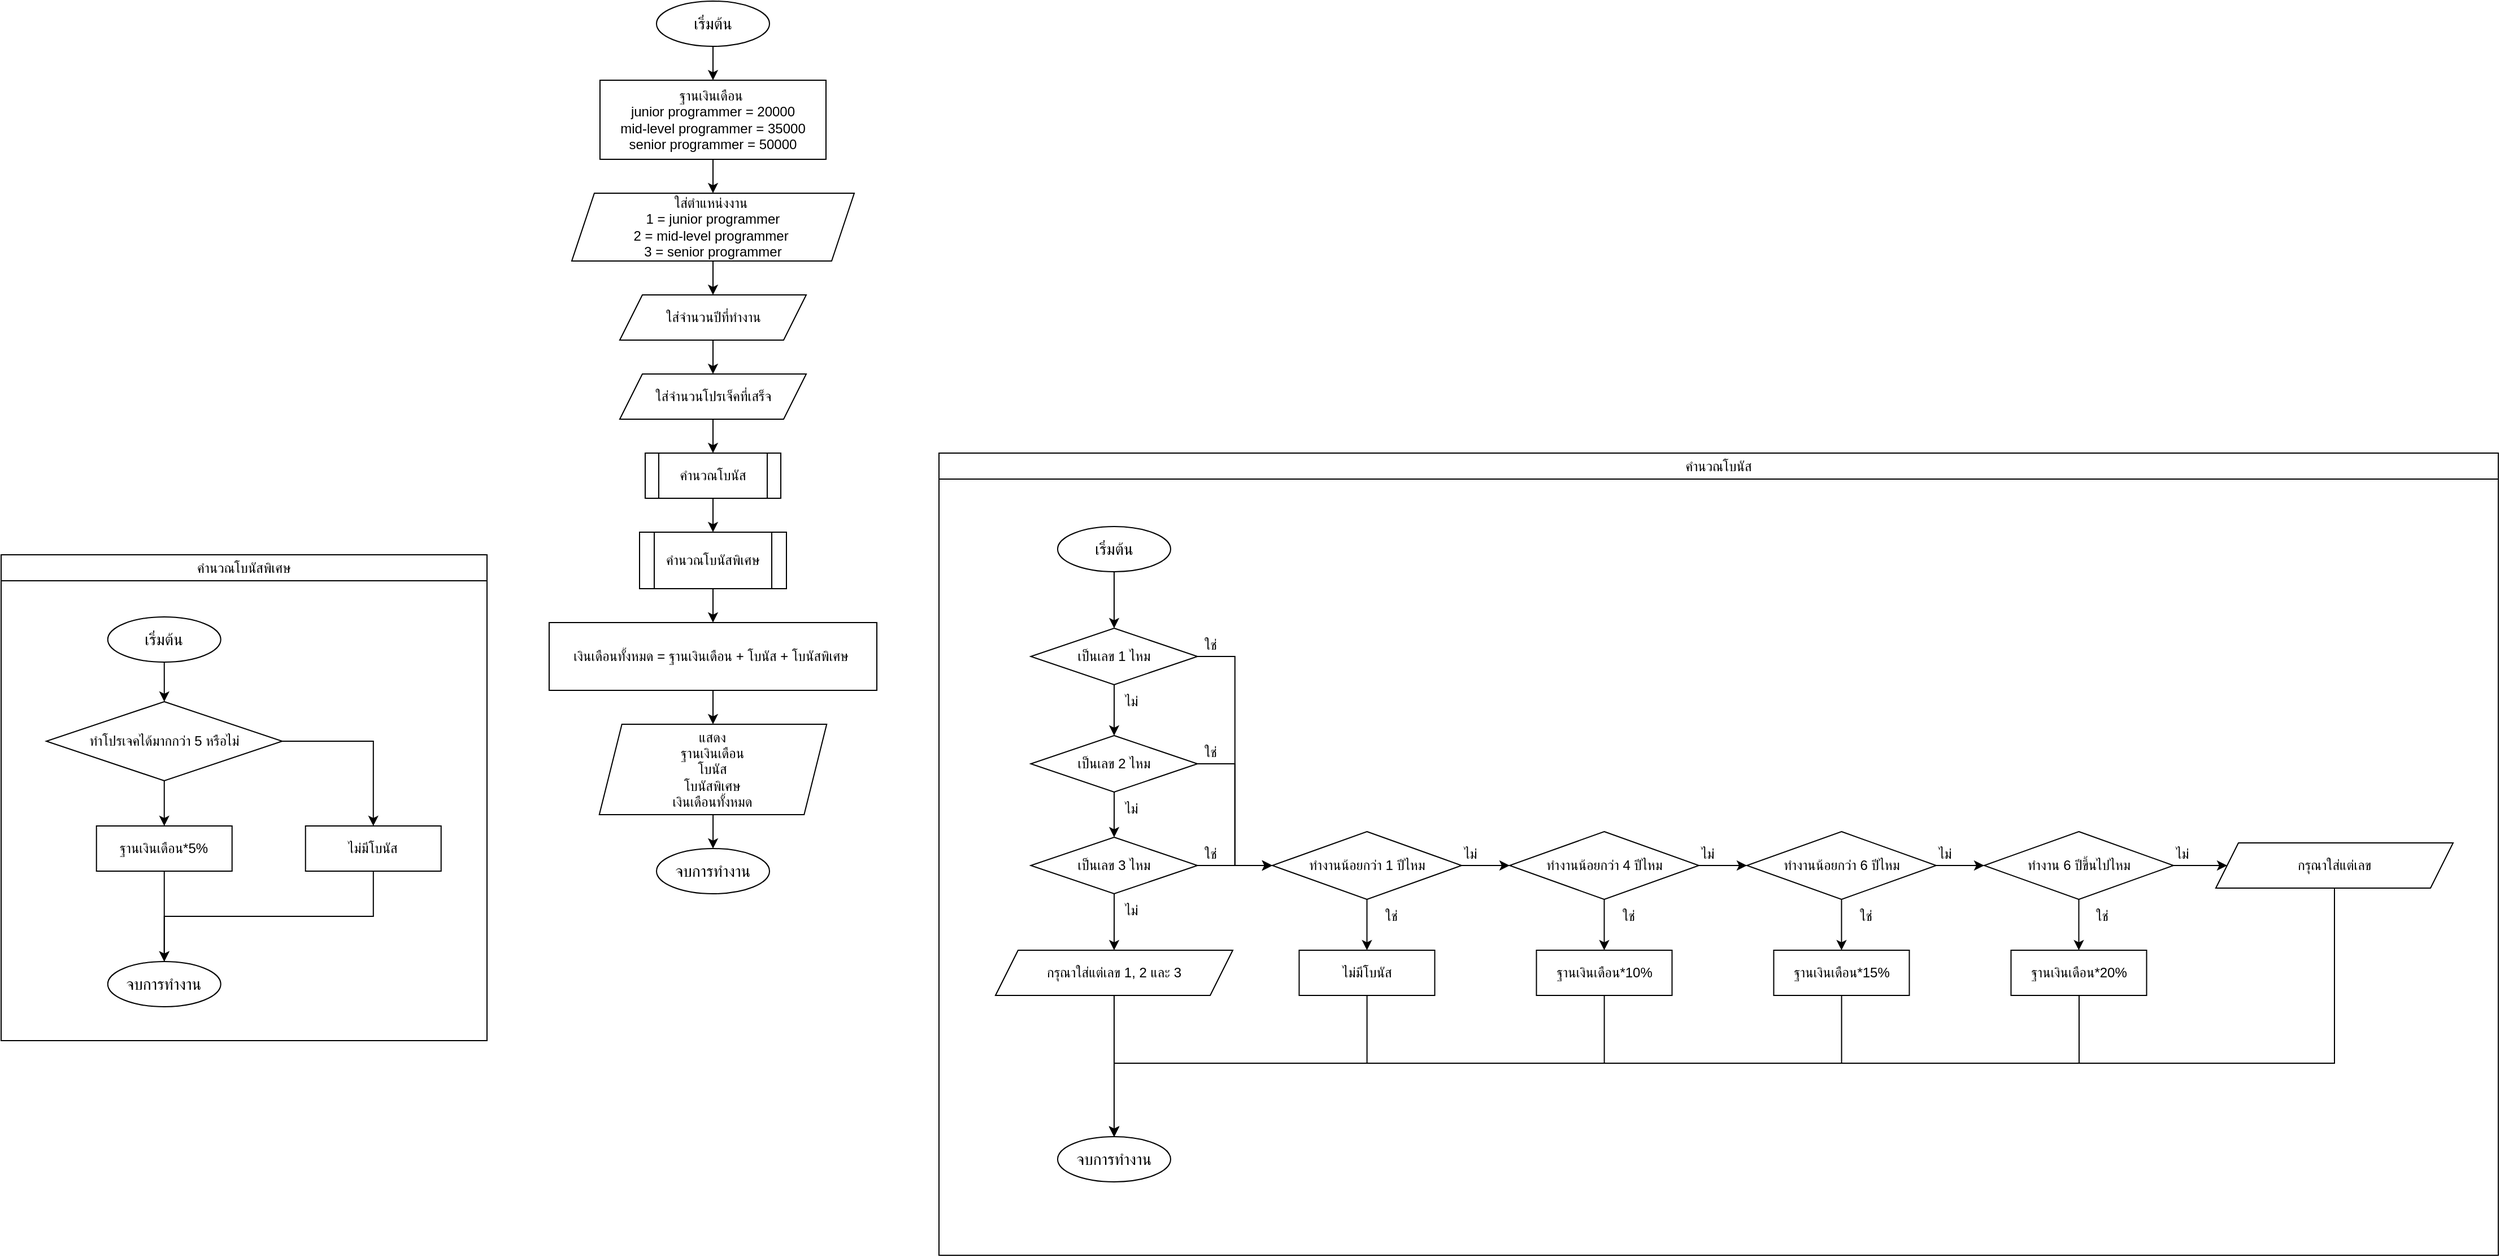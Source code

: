 <mxfile version="28.1.2">
  <diagram name="Page-1" id="ywB31ply4Zxzy4eI6z0S">
    <mxGraphModel dx="2934" dy="1420" grid="1" gridSize="10" guides="1" tooltips="1" connect="1" arrows="1" fold="1" page="1" pageScale="1" pageWidth="850" pageHeight="1100" math="0" shadow="0">
      <root>
        <mxCell id="0" />
        <mxCell id="1" parent="0" />
        <mxCell id="-GP8V7sxONctWuWYLZ3t-3" style="edgeStyle=orthogonalEdgeStyle;rounded=0;orthogonalLoop=1;jettySize=auto;html=1;entryX=0.5;entryY=0;entryDx=0;entryDy=0;" edge="1" parent="1" source="-GP8V7sxONctWuWYLZ3t-1" target="-GP8V7sxONctWuWYLZ3t-14">
          <mxGeometry relative="1" as="geometry">
            <mxPoint x="410" y="150" as="targetPoint" />
          </mxGeometry>
        </mxCell>
        <mxCell id="-GP8V7sxONctWuWYLZ3t-1" value="&lt;font style=&quot;font-size: 14px;&quot;&gt;เริ่มต้น&lt;/font&gt;" style="ellipse;whiteSpace=wrap;html=1;" vertex="1" parent="1">
          <mxGeometry x="360" y="80" width="100" height="40" as="geometry" />
        </mxCell>
        <mxCell id="-GP8V7sxONctWuWYLZ3t-10" value="&lt;span style=&quot;font-weight: 400;&quot;&gt;คำนวณโบนัส&lt;/span&gt;" style="swimlane;whiteSpace=wrap;html=1;" vertex="1" parent="1">
          <mxGeometry x="610" y="480" width="1380" height="710" as="geometry" />
        </mxCell>
        <mxCell id="-GP8V7sxONctWuWYLZ3t-110" style="edgeStyle=orthogonalEdgeStyle;rounded=0;orthogonalLoop=1;jettySize=auto;html=1;entryX=0.5;entryY=0;entryDx=0;entryDy=0;" edge="1" parent="-GP8V7sxONctWuWYLZ3t-10" source="-GP8V7sxONctWuWYLZ3t-11" target="-GP8V7sxONctWuWYLZ3t-12">
          <mxGeometry relative="1" as="geometry" />
        </mxCell>
        <mxCell id="-GP8V7sxONctWuWYLZ3t-11" value="&lt;font style=&quot;font-size: 14px;&quot;&gt;เริ่มต้น&lt;/font&gt;" style="ellipse;whiteSpace=wrap;html=1;" vertex="1" parent="-GP8V7sxONctWuWYLZ3t-10">
          <mxGeometry x="105" y="65" width="100" height="40" as="geometry" />
        </mxCell>
        <mxCell id="-GP8V7sxONctWuWYLZ3t-32" style="edgeStyle=orthogonalEdgeStyle;rounded=0;orthogonalLoop=1;jettySize=auto;html=1;entryX=0.5;entryY=0;entryDx=0;entryDy=0;" edge="1" parent="-GP8V7sxONctWuWYLZ3t-10" source="-GP8V7sxONctWuWYLZ3t-12" target="-GP8V7sxONctWuWYLZ3t-31">
          <mxGeometry relative="1" as="geometry" />
        </mxCell>
        <mxCell id="-GP8V7sxONctWuWYLZ3t-105" style="edgeStyle=orthogonalEdgeStyle;rounded=0;orthogonalLoop=1;jettySize=auto;html=1;entryX=0;entryY=0.5;entryDx=0;entryDy=0;" edge="1" parent="-GP8V7sxONctWuWYLZ3t-10" source="-GP8V7sxONctWuWYLZ3t-12" target="-GP8V7sxONctWuWYLZ3t-25">
          <mxGeometry relative="1" as="geometry" />
        </mxCell>
        <mxCell id="-GP8V7sxONctWuWYLZ3t-12" value="เป็นเลข 1 ไหม" style="rhombus;whiteSpace=wrap;html=1;" vertex="1" parent="-GP8V7sxONctWuWYLZ3t-10">
          <mxGeometry x="81.25" y="155" width="147.5" height="50" as="geometry" />
        </mxCell>
        <mxCell id="-GP8V7sxONctWuWYLZ3t-126" style="edgeStyle=orthogonalEdgeStyle;rounded=0;orthogonalLoop=1;jettySize=auto;html=1;entryX=0;entryY=0.5;entryDx=0;entryDy=0;" edge="1" parent="-GP8V7sxONctWuWYLZ3t-10" source="-GP8V7sxONctWuWYLZ3t-23" target="-GP8V7sxONctWuWYLZ3t-125">
          <mxGeometry relative="1" as="geometry" />
        </mxCell>
        <mxCell id="-GP8V7sxONctWuWYLZ3t-148" style="edgeStyle=orthogonalEdgeStyle;rounded=0;orthogonalLoop=1;jettySize=auto;html=1;entryX=0.5;entryY=0;entryDx=0;entryDy=0;" edge="1" parent="-GP8V7sxONctWuWYLZ3t-10" source="-GP8V7sxONctWuWYLZ3t-23" target="-GP8V7sxONctWuWYLZ3t-147">
          <mxGeometry relative="1" as="geometry" />
        </mxCell>
        <mxCell id="-GP8V7sxONctWuWYLZ3t-23" value="ทำงาน 6 ปีขึ้นไปไหม" style="rhombus;whiteSpace=wrap;html=1;" vertex="1" parent="-GP8V7sxONctWuWYLZ3t-10">
          <mxGeometry x="925" y="335" width="167.5" height="60" as="geometry" />
        </mxCell>
        <mxCell id="-GP8V7sxONctWuWYLZ3t-28" style="edgeStyle=orthogonalEdgeStyle;rounded=0;orthogonalLoop=1;jettySize=auto;html=1;entryX=0;entryY=0.5;entryDx=0;entryDy=0;" edge="1" parent="-GP8V7sxONctWuWYLZ3t-10" source="-GP8V7sxONctWuWYLZ3t-25" target="-GP8V7sxONctWuWYLZ3t-27">
          <mxGeometry relative="1" as="geometry" />
        </mxCell>
        <mxCell id="-GP8V7sxONctWuWYLZ3t-50" style="edgeStyle=orthogonalEdgeStyle;rounded=0;orthogonalLoop=1;jettySize=auto;html=1;entryX=0.5;entryY=0;entryDx=0;entryDy=0;" edge="1" parent="-GP8V7sxONctWuWYLZ3t-10" source="-GP8V7sxONctWuWYLZ3t-25" target="-GP8V7sxONctWuWYLZ3t-49">
          <mxGeometry relative="1" as="geometry" />
        </mxCell>
        <mxCell id="-GP8V7sxONctWuWYLZ3t-25" value="ทำงานน้อยกว่า 1 ปีไหม" style="rhombus;whiteSpace=wrap;html=1;" vertex="1" parent="-GP8V7sxONctWuWYLZ3t-10">
          <mxGeometry x="295" y="335" width="167.5" height="60" as="geometry" />
        </mxCell>
        <mxCell id="-GP8V7sxONctWuWYLZ3t-30" style="edgeStyle=orthogonalEdgeStyle;rounded=0;orthogonalLoop=1;jettySize=auto;html=1;entryX=0;entryY=0.5;entryDx=0;entryDy=0;" edge="1" parent="-GP8V7sxONctWuWYLZ3t-10" source="-GP8V7sxONctWuWYLZ3t-27" target="-GP8V7sxONctWuWYLZ3t-29">
          <mxGeometry relative="1" as="geometry" />
        </mxCell>
        <mxCell id="-GP8V7sxONctWuWYLZ3t-53" style="edgeStyle=orthogonalEdgeStyle;rounded=0;orthogonalLoop=1;jettySize=auto;html=1;entryX=0.5;entryY=0;entryDx=0;entryDy=0;" edge="1" parent="-GP8V7sxONctWuWYLZ3t-10" source="-GP8V7sxONctWuWYLZ3t-27" target="-GP8V7sxONctWuWYLZ3t-52">
          <mxGeometry relative="1" as="geometry" />
        </mxCell>
        <mxCell id="-GP8V7sxONctWuWYLZ3t-27" value="ทำงานน้อยกว่า 4 ปีไหม" style="rhombus;whiteSpace=wrap;html=1;" vertex="1" parent="-GP8V7sxONctWuWYLZ3t-10">
          <mxGeometry x="505" y="335" width="167.5" height="60" as="geometry" />
        </mxCell>
        <mxCell id="-GP8V7sxONctWuWYLZ3t-48" style="edgeStyle=orthogonalEdgeStyle;rounded=0;orthogonalLoop=1;jettySize=auto;html=1;entryX=0;entryY=0.5;entryDx=0;entryDy=0;" edge="1" parent="-GP8V7sxONctWuWYLZ3t-10" source="-GP8V7sxONctWuWYLZ3t-29" target="-GP8V7sxONctWuWYLZ3t-23">
          <mxGeometry relative="1" as="geometry" />
        </mxCell>
        <mxCell id="-GP8V7sxONctWuWYLZ3t-55" style="edgeStyle=orthogonalEdgeStyle;rounded=0;orthogonalLoop=1;jettySize=auto;html=1;entryX=0.5;entryY=0;entryDx=0;entryDy=0;" edge="1" parent="-GP8V7sxONctWuWYLZ3t-10" source="-GP8V7sxONctWuWYLZ3t-29" target="-GP8V7sxONctWuWYLZ3t-54">
          <mxGeometry relative="1" as="geometry" />
        </mxCell>
        <mxCell id="-GP8V7sxONctWuWYLZ3t-29" value="ทำงานน้อยกว่า 6 ปีไหม" style="rhombus;whiteSpace=wrap;html=1;" vertex="1" parent="-GP8V7sxONctWuWYLZ3t-10">
          <mxGeometry x="715" y="335" width="167.5" height="60" as="geometry" />
        </mxCell>
        <mxCell id="-GP8V7sxONctWuWYLZ3t-34" style="edgeStyle=orthogonalEdgeStyle;rounded=0;orthogonalLoop=1;jettySize=auto;html=1;entryX=0.5;entryY=0;entryDx=0;entryDy=0;" edge="1" parent="-GP8V7sxONctWuWYLZ3t-10" source="-GP8V7sxONctWuWYLZ3t-31" target="-GP8V7sxONctWuWYLZ3t-33">
          <mxGeometry relative="1" as="geometry" />
        </mxCell>
        <mxCell id="-GP8V7sxONctWuWYLZ3t-104" style="edgeStyle=orthogonalEdgeStyle;rounded=0;orthogonalLoop=1;jettySize=auto;html=1;entryX=0;entryY=0.5;entryDx=0;entryDy=0;" edge="1" parent="-GP8V7sxONctWuWYLZ3t-10" source="-GP8V7sxONctWuWYLZ3t-31" target="-GP8V7sxONctWuWYLZ3t-25">
          <mxGeometry relative="1" as="geometry" />
        </mxCell>
        <mxCell id="-GP8V7sxONctWuWYLZ3t-31" value="เป็นเลข 2 ไหม" style="rhombus;whiteSpace=wrap;html=1;" vertex="1" parent="-GP8V7sxONctWuWYLZ3t-10">
          <mxGeometry x="81.25" y="250" width="147.5" height="50" as="geometry" />
        </mxCell>
        <mxCell id="-GP8V7sxONctWuWYLZ3t-36" style="edgeStyle=orthogonalEdgeStyle;rounded=0;orthogonalLoop=1;jettySize=auto;html=1;entryX=0.5;entryY=0;entryDx=0;entryDy=0;" edge="1" parent="-GP8V7sxONctWuWYLZ3t-10" source="-GP8V7sxONctWuWYLZ3t-33" target="-GP8V7sxONctWuWYLZ3t-35">
          <mxGeometry relative="1" as="geometry" />
        </mxCell>
        <mxCell id="-GP8V7sxONctWuWYLZ3t-103" style="edgeStyle=orthogonalEdgeStyle;rounded=0;orthogonalLoop=1;jettySize=auto;html=1;entryX=0;entryY=0.5;entryDx=0;entryDy=0;" edge="1" parent="-GP8V7sxONctWuWYLZ3t-10" source="-GP8V7sxONctWuWYLZ3t-33" target="-GP8V7sxONctWuWYLZ3t-25">
          <mxGeometry relative="1" as="geometry" />
        </mxCell>
        <mxCell id="-GP8V7sxONctWuWYLZ3t-33" value="เป็นเลข 3 ไหม" style="rhombus;whiteSpace=wrap;html=1;" vertex="1" parent="-GP8V7sxONctWuWYLZ3t-10">
          <mxGeometry x="81.25" y="340" width="147.5" height="50" as="geometry" />
        </mxCell>
        <mxCell id="-GP8V7sxONctWuWYLZ3t-137" style="edgeStyle=orthogonalEdgeStyle;rounded=0;orthogonalLoop=1;jettySize=auto;html=1;entryX=0.5;entryY=0;entryDx=0;entryDy=0;" edge="1" parent="-GP8V7sxONctWuWYLZ3t-10" source="-GP8V7sxONctWuWYLZ3t-35" target="-GP8V7sxONctWuWYLZ3t-38">
          <mxGeometry relative="1" as="geometry" />
        </mxCell>
        <mxCell id="-GP8V7sxONctWuWYLZ3t-35" value="กรุณาใส่แต่เลข 1, 2 และ 3" style="shape=parallelogram;perimeter=parallelogramPerimeter;whiteSpace=wrap;html=1;fixedSize=1;" vertex="1" parent="-GP8V7sxONctWuWYLZ3t-10">
          <mxGeometry x="50" y="440" width="210" height="40" as="geometry" />
        </mxCell>
        <mxCell id="-GP8V7sxONctWuWYLZ3t-38" value="&lt;span style=&quot;font-size: 14px;&quot;&gt;จบการทำงาน&lt;/span&gt;" style="ellipse;whiteSpace=wrap;html=1;" vertex="1" parent="-GP8V7sxONctWuWYLZ3t-10">
          <mxGeometry x="105" y="605" width="100" height="40" as="geometry" />
        </mxCell>
        <mxCell id="-GP8V7sxONctWuWYLZ3t-135" style="edgeStyle=orthogonalEdgeStyle;rounded=0;orthogonalLoop=1;jettySize=auto;html=1;entryX=0.5;entryY=0;entryDx=0;entryDy=0;" edge="1" parent="-GP8V7sxONctWuWYLZ3t-10" target="-GP8V7sxONctWuWYLZ3t-38">
          <mxGeometry relative="1" as="geometry">
            <mxPoint x="1009" y="480" as="sourcePoint" />
            <Array as="points">
              <mxPoint x="1009" y="540" />
              <mxPoint x="155" y="540" />
            </Array>
          </mxGeometry>
        </mxCell>
        <mxCell id="-GP8V7sxONctWuWYLZ3t-132" style="edgeStyle=orthogonalEdgeStyle;rounded=0;orthogonalLoop=1;jettySize=auto;html=1;entryX=0.5;entryY=0;entryDx=0;entryDy=0;" edge="1" parent="-GP8V7sxONctWuWYLZ3t-10" source="-GP8V7sxONctWuWYLZ3t-49" target="-GP8V7sxONctWuWYLZ3t-38">
          <mxGeometry relative="1" as="geometry">
            <Array as="points">
              <mxPoint x="379" y="540" />
              <mxPoint x="155" y="540" />
            </Array>
          </mxGeometry>
        </mxCell>
        <mxCell id="-GP8V7sxONctWuWYLZ3t-49" value="ไม่มีโบนัส" style="rounded=0;whiteSpace=wrap;html=1;" vertex="1" parent="-GP8V7sxONctWuWYLZ3t-10">
          <mxGeometry x="318.75" y="440" width="120" height="40" as="geometry" />
        </mxCell>
        <mxCell id="-GP8V7sxONctWuWYLZ3t-133" style="edgeStyle=orthogonalEdgeStyle;rounded=0;orthogonalLoop=1;jettySize=auto;html=1;entryX=0.5;entryY=0;entryDx=0;entryDy=0;" edge="1" parent="-GP8V7sxONctWuWYLZ3t-10" source="-GP8V7sxONctWuWYLZ3t-52" target="-GP8V7sxONctWuWYLZ3t-38">
          <mxGeometry relative="1" as="geometry">
            <Array as="points">
              <mxPoint x="589" y="540" />
              <mxPoint x="155" y="540" />
            </Array>
          </mxGeometry>
        </mxCell>
        <mxCell id="-GP8V7sxONctWuWYLZ3t-52" value="ฐานเงินเดือน*10%" style="rounded=0;whiteSpace=wrap;html=1;" vertex="1" parent="-GP8V7sxONctWuWYLZ3t-10">
          <mxGeometry x="528.75" y="440" width="120" height="40" as="geometry" />
        </mxCell>
        <mxCell id="-GP8V7sxONctWuWYLZ3t-134" style="edgeStyle=orthogonalEdgeStyle;rounded=0;orthogonalLoop=1;jettySize=auto;html=1;entryX=0.5;entryY=0;entryDx=0;entryDy=0;" edge="1" parent="-GP8V7sxONctWuWYLZ3t-10" source="-GP8V7sxONctWuWYLZ3t-54" target="-GP8V7sxONctWuWYLZ3t-38">
          <mxGeometry relative="1" as="geometry">
            <Array as="points">
              <mxPoint x="799" y="540" />
              <mxPoint x="155" y="540" />
            </Array>
          </mxGeometry>
        </mxCell>
        <mxCell id="-GP8V7sxONctWuWYLZ3t-54" value="ฐานเงินเดือน*15%" style="rounded=0;whiteSpace=wrap;html=1;" vertex="1" parent="-GP8V7sxONctWuWYLZ3t-10">
          <mxGeometry x="738.75" y="440" width="120" height="40" as="geometry" />
        </mxCell>
        <mxCell id="-GP8V7sxONctWuWYLZ3t-111" value="ไม่" style="text;html=1;align=center;verticalAlign=middle;resizable=0;points=[];autosize=1;strokeColor=none;fillColor=none;" vertex="1" parent="-GP8V7sxONctWuWYLZ3t-10">
          <mxGeometry x="150" y="205" width="40" height="30" as="geometry" />
        </mxCell>
        <mxCell id="-GP8V7sxONctWuWYLZ3t-112" value="ใช่" style="text;html=1;align=center;verticalAlign=middle;resizable=0;points=[];autosize=1;strokeColor=none;fillColor=none;" vertex="1" parent="-GP8V7sxONctWuWYLZ3t-10">
          <mxGeometry x="220" y="155" width="40" height="30" as="geometry" />
        </mxCell>
        <mxCell id="-GP8V7sxONctWuWYLZ3t-113" value="ไม่" style="text;html=1;align=center;verticalAlign=middle;resizable=0;points=[];autosize=1;strokeColor=none;fillColor=none;" vertex="1" parent="-GP8V7sxONctWuWYLZ3t-10">
          <mxGeometry x="150" y="300" width="40" height="30" as="geometry" />
        </mxCell>
        <mxCell id="-GP8V7sxONctWuWYLZ3t-114" value="ไม่" style="text;html=1;align=center;verticalAlign=middle;resizable=0;points=[];autosize=1;strokeColor=none;fillColor=none;" vertex="1" parent="-GP8V7sxONctWuWYLZ3t-10">
          <mxGeometry x="150" y="390" width="40" height="30" as="geometry" />
        </mxCell>
        <mxCell id="-GP8V7sxONctWuWYLZ3t-115" value="ไม่" style="text;html=1;align=center;verticalAlign=middle;resizable=0;points=[];autosize=1;strokeColor=none;fillColor=none;" vertex="1" parent="-GP8V7sxONctWuWYLZ3t-10">
          <mxGeometry x="450" y="340" width="40" height="30" as="geometry" />
        </mxCell>
        <mxCell id="-GP8V7sxONctWuWYLZ3t-116" value="ไม่" style="text;html=1;align=center;verticalAlign=middle;resizable=0;points=[];autosize=1;strokeColor=none;fillColor=none;" vertex="1" parent="-GP8V7sxONctWuWYLZ3t-10">
          <mxGeometry x="660" y="340" width="40" height="30" as="geometry" />
        </mxCell>
        <mxCell id="-GP8V7sxONctWuWYLZ3t-117" value="ไม่" style="text;html=1;align=center;verticalAlign=middle;resizable=0;points=[];autosize=1;strokeColor=none;fillColor=none;" vertex="1" parent="-GP8V7sxONctWuWYLZ3t-10">
          <mxGeometry x="870" y="340" width="40" height="30" as="geometry" />
        </mxCell>
        <mxCell id="-GP8V7sxONctWuWYLZ3t-118" value="ใช่" style="text;html=1;align=center;verticalAlign=middle;resizable=0;points=[];autosize=1;strokeColor=none;fillColor=none;" vertex="1" parent="-GP8V7sxONctWuWYLZ3t-10">
          <mxGeometry x="220" y="250" width="40" height="30" as="geometry" />
        </mxCell>
        <mxCell id="-GP8V7sxONctWuWYLZ3t-119" value="ใช่" style="text;html=1;align=center;verticalAlign=middle;resizable=0;points=[];autosize=1;strokeColor=none;fillColor=none;" vertex="1" parent="-GP8V7sxONctWuWYLZ3t-10">
          <mxGeometry x="220" y="340" width="40" height="30" as="geometry" />
        </mxCell>
        <mxCell id="-GP8V7sxONctWuWYLZ3t-120" value="ใช่" style="text;html=1;align=center;verticalAlign=middle;resizable=0;points=[];autosize=1;strokeColor=none;fillColor=none;" vertex="1" parent="-GP8V7sxONctWuWYLZ3t-10">
          <mxGeometry x="380" y="395" width="40" height="30" as="geometry" />
        </mxCell>
        <mxCell id="-GP8V7sxONctWuWYLZ3t-121" value="ใช่" style="text;html=1;align=center;verticalAlign=middle;resizable=0;points=[];autosize=1;strokeColor=none;fillColor=none;" vertex="1" parent="-GP8V7sxONctWuWYLZ3t-10">
          <mxGeometry x="590" y="395" width="40" height="30" as="geometry" />
        </mxCell>
        <mxCell id="-GP8V7sxONctWuWYLZ3t-122" value="ใช่" style="text;html=1;align=center;verticalAlign=middle;resizable=0;points=[];autosize=1;strokeColor=none;fillColor=none;" vertex="1" parent="-GP8V7sxONctWuWYLZ3t-10">
          <mxGeometry x="800" y="395" width="40" height="30" as="geometry" />
        </mxCell>
        <mxCell id="-GP8V7sxONctWuWYLZ3t-123" value="ใช่" style="text;html=1;align=center;verticalAlign=middle;resizable=0;points=[];autosize=1;strokeColor=none;fillColor=none;" vertex="1" parent="-GP8V7sxONctWuWYLZ3t-10">
          <mxGeometry x="1009.19" y="395" width="40" height="30" as="geometry" />
        </mxCell>
        <mxCell id="-GP8V7sxONctWuWYLZ3t-124" value="ไม่" style="text;html=1;align=center;verticalAlign=middle;resizable=0;points=[];autosize=1;strokeColor=none;fillColor=none;" vertex="1" parent="-GP8V7sxONctWuWYLZ3t-10">
          <mxGeometry x="1080" y="340" width="40" height="30" as="geometry" />
        </mxCell>
        <mxCell id="-GP8V7sxONctWuWYLZ3t-130" style="edgeStyle=orthogonalEdgeStyle;rounded=0;orthogonalLoop=1;jettySize=auto;html=1;entryX=0.5;entryY=0;entryDx=0;entryDy=0;" edge="1" parent="-GP8V7sxONctWuWYLZ3t-10" source="-GP8V7sxONctWuWYLZ3t-125" target="-GP8V7sxONctWuWYLZ3t-38">
          <mxGeometry relative="1" as="geometry">
            <Array as="points">
              <mxPoint x="1235" y="540" />
              <mxPoint x="155" y="540" />
            </Array>
          </mxGeometry>
        </mxCell>
        <mxCell id="-GP8V7sxONctWuWYLZ3t-125" value="กรุณาใส่แต่เลข" style="shape=parallelogram;perimeter=parallelogramPerimeter;whiteSpace=wrap;html=1;fixedSize=1;" vertex="1" parent="-GP8V7sxONctWuWYLZ3t-10">
          <mxGeometry x="1130" y="345" width="210" height="40" as="geometry" />
        </mxCell>
        <mxCell id="-GP8V7sxONctWuWYLZ3t-147" value="ฐานเงินเดือน*20%" style="rounded=0;whiteSpace=wrap;html=1;" vertex="1" parent="-GP8V7sxONctWuWYLZ3t-10">
          <mxGeometry x="948.75" y="440" width="120" height="40" as="geometry" />
        </mxCell>
        <mxCell id="-GP8V7sxONctWuWYLZ3t-22" style="edgeStyle=orthogonalEdgeStyle;rounded=0;orthogonalLoop=1;jettySize=auto;html=1;entryX=0.5;entryY=0;entryDx=0;entryDy=0;" edge="1" parent="1" source="-GP8V7sxONctWuWYLZ3t-14" target="-GP8V7sxONctWuWYLZ3t-16">
          <mxGeometry relative="1" as="geometry" />
        </mxCell>
        <mxCell id="-GP8V7sxONctWuWYLZ3t-14" value="ฐานเงินเดือน&amp;nbsp;&lt;div&gt;junior programmer = 20000&lt;/div&gt;&lt;div&gt;mid-level programmer = 35000&lt;/div&gt;&lt;div&gt;senior programmer = 50000&lt;/div&gt;" style="rounded=0;whiteSpace=wrap;html=1;" vertex="1" parent="1">
          <mxGeometry x="310" y="150" width="200" height="70" as="geometry" />
        </mxCell>
        <mxCell id="-GP8V7sxONctWuWYLZ3t-15" style="edgeStyle=orthogonalEdgeStyle;rounded=0;orthogonalLoop=1;jettySize=auto;html=1;entryX=0.5;entryY=0;entryDx=0;entryDy=0;" edge="1" parent="1" source="-GP8V7sxONctWuWYLZ3t-16" target="-GP8V7sxONctWuWYLZ3t-18">
          <mxGeometry relative="1" as="geometry" />
        </mxCell>
        <mxCell id="-GP8V7sxONctWuWYLZ3t-16" value="ใส่ตำแหน่งงาน&amp;nbsp;&lt;div&gt;&lt;span style=&quot;background-color: transparent; color: light-dark(rgb(0, 0, 0), rgb(255, 255, 255));&quot;&gt;1 =&lt;/span&gt;&lt;span style=&quot;background-color: transparent; text-wrap-mode: nowrap; color: rgba(0, 0, 0, 0); font-family: monospace; font-size: 0px; text-align: start;&quot;&gt;%3CmxGraphModel%3E%3Croot%3E%3CmxCell%20id%3D%220%22%2F%3E%3CmxCell%20id%3D%221%22%20parent%3D%220%22%2F%3E%3CmxCell%20id%3D%222%22%20value%3D%22%26lt%3Bfont%20style%3D%26quot%3Bfont-size%3A%2014px%3B%26quot%3B%26gt%3B%E0%B9%80%E0%B8%A3%E0%B8%B4%E0%B9%88%E0%B8%A1%E0%B8%95%E0%B9%89%E0%B8%99%26lt%3B%2Ffont%26gt%3B%22%20style%3D%22ellipse%3BwhiteSpace%3Dwrap%3Bhtml%3D1%3B%22%20vertex%3D%221%22%20parent%3D%221%22%3E%3CmxGeometry%20x%3D%22360%22%20y%3D%2280%22%20width%3D%22100%22%20height%3D%2240%22%20as%3D%22geometry%22%2F%3E%3C%2FmxCell%3E%3C%2Froot%3E%3C%2FmxGraphModel%3E&lt;/span&gt;&lt;span style=&quot;background-color: transparent; color: light-dark(rgb(0, 0, 0), rgb(255, 255, 255));&quot;&gt;&amp;nbsp;junior programmer&lt;/span&gt;&lt;span style=&quot;color: rgba(0, 0, 0, 0); font-family: monospace; font-size: 0px; text-align: start; text-wrap-mode: nowrap;&quot;&gt;%3CmxGraphModel%3E%3Croot%3E%3CmxCell%20id%3D%220%22%2F%3E%3CmxCell%20id%3D%221%22%20parent%3D%220%22%2F%3E%3CmxCell%20id%3D%222%22%20value%3D%22%26lt%3Bfont%20style%3D%26quot%3Bfont-size%3A%2014px%3B%26quot%3B%26gt%3B%E0%B9%80%E0%B8%A3%E0%B8%B4%E0%B9%88%E0%B8%A1%E0%B8%95%E0%B9%89%E0%B8%99%26lt%3B%2Ffont%26gt%3B%22%20style%3D%22ellipse%3BwhiteSpace%3Dwrap%3Bhtml%3D1%3B%22%20vertex%3D%221%22%20parent%3D%221%22%3E%3CmxGeometry%20x%3D%22360%22%20y%3D%2280%22%20width%3D%22100%22%20height%3D%2240%22%20as%3D%22geometry%22%2F%3E%3C%2FmxCell%3E%3C%2Froot%3E%3C%2FmxGraphModel%3E&lt;/span&gt;&lt;div&gt;&lt;div&gt;2 = mid-level programmer&amp;nbsp;&lt;/div&gt;&lt;div&gt;3 = senior programmer&lt;/div&gt;&lt;/div&gt;&lt;/div&gt;" style="shape=parallelogram;perimeter=parallelogramPerimeter;whiteSpace=wrap;html=1;fixedSize=1;align=center;" vertex="1" parent="1">
          <mxGeometry x="285" y="250" width="250" height="60" as="geometry" />
        </mxCell>
        <mxCell id="-GP8V7sxONctWuWYLZ3t-17" style="edgeStyle=orthogonalEdgeStyle;rounded=0;orthogonalLoop=1;jettySize=auto;html=1;entryX=0.5;entryY=0;entryDx=0;entryDy=0;" edge="1" parent="1" source="-GP8V7sxONctWuWYLZ3t-18" target="-GP8V7sxONctWuWYLZ3t-20">
          <mxGeometry relative="1" as="geometry" />
        </mxCell>
        <mxCell id="-GP8V7sxONctWuWYLZ3t-18" value="&lt;div style=&quot;text-align: left;&quot;&gt;&lt;span style=&quot;background-color: transparent; color: light-dark(rgb(0, 0, 0), rgb(255, 255, 255));&quot;&gt;ใส่จำนวนปีที่ทำงาน&lt;/span&gt;&lt;/div&gt;" style="shape=parallelogram;perimeter=parallelogramPerimeter;whiteSpace=wrap;html=1;fixedSize=1;align=center;" vertex="1" parent="1">
          <mxGeometry x="327.5" y="340" width="165" height="40" as="geometry" />
        </mxCell>
        <mxCell id="-GP8V7sxONctWuWYLZ3t-19" style="edgeStyle=orthogonalEdgeStyle;rounded=0;orthogonalLoop=1;jettySize=auto;html=1;entryX=0.5;entryY=0;entryDx=0;entryDy=0;" edge="1" parent="1" source="-GP8V7sxONctWuWYLZ3t-20" target="-GP8V7sxONctWuWYLZ3t-21">
          <mxGeometry relative="1" as="geometry" />
        </mxCell>
        <mxCell id="-GP8V7sxONctWuWYLZ3t-20" value="&lt;div style=&quot;text-align: left;&quot;&gt;&lt;span style=&quot;background-color: transparent; color: light-dark(rgb(0, 0, 0), rgb(255, 255, 255));&quot;&gt;ใส่จำนวนโปรเจ็คที่เสร็จ&lt;/span&gt;&lt;/div&gt;" style="shape=parallelogram;perimeter=parallelogramPerimeter;whiteSpace=wrap;html=1;fixedSize=1;align=center;" vertex="1" parent="1">
          <mxGeometry x="327.5" y="410" width="165" height="40" as="geometry" />
        </mxCell>
        <mxCell id="-GP8V7sxONctWuWYLZ3t-139" style="edgeStyle=orthogonalEdgeStyle;rounded=0;orthogonalLoop=1;jettySize=auto;html=1;entryX=0.5;entryY=0;entryDx=0;entryDy=0;" edge="1" parent="1" source="-GP8V7sxONctWuWYLZ3t-21" target="-GP8V7sxONctWuWYLZ3t-138">
          <mxGeometry relative="1" as="geometry" />
        </mxCell>
        <mxCell id="-GP8V7sxONctWuWYLZ3t-21" value="คำนวณโบนัส" style="shape=process;whiteSpace=wrap;html=1;backgroundOutline=1;" vertex="1" parent="1">
          <mxGeometry x="350" y="480" width="120" height="40" as="geometry" />
        </mxCell>
        <mxCell id="-GP8V7sxONctWuWYLZ3t-159" style="edgeStyle=orthogonalEdgeStyle;rounded=0;orthogonalLoop=1;jettySize=auto;html=1;entryX=0.5;entryY=0;entryDx=0;entryDy=0;" edge="1" parent="1" source="-GP8V7sxONctWuWYLZ3t-138" target="-GP8V7sxONctWuWYLZ3t-158">
          <mxGeometry relative="1" as="geometry" />
        </mxCell>
        <mxCell id="-GP8V7sxONctWuWYLZ3t-138" value="คำนวณโบนัสพิเศษ" style="shape=process;whiteSpace=wrap;html=1;backgroundOutline=1;" vertex="1" parent="1">
          <mxGeometry x="345" y="550" width="130" height="50" as="geometry" />
        </mxCell>
        <mxCell id="-GP8V7sxONctWuWYLZ3t-162" style="edgeStyle=orthogonalEdgeStyle;rounded=0;orthogonalLoop=1;jettySize=auto;html=1;entryX=0.5;entryY=0;entryDx=0;entryDy=0;" edge="1" parent="1" source="-GP8V7sxONctWuWYLZ3t-140" target="-GP8V7sxONctWuWYLZ3t-161">
          <mxGeometry relative="1" as="geometry" />
        </mxCell>
        <mxCell id="-GP8V7sxONctWuWYLZ3t-140" value="แสดง&lt;div&gt;ฐานเงินเดือน&lt;/div&gt;&lt;div&gt;โบนัส&lt;/div&gt;&lt;div&gt;โบนัสพิเศษ&lt;/div&gt;&lt;div&gt;&lt;span style=&quot;background-color: transparent; color: light-dark(rgb(0, 0, 0), rgb(255, 255, 255));&quot;&gt;เงินเดือนทั้งหมด&lt;/span&gt;&lt;span style=&quot;color: light-dark(rgba(0, 0, 0, 0), rgb(237, 237, 237)); font-family: monospace; font-size: 0px; text-align: start; text-wrap-mode: nowrap; background-color: transparent;&quot;&gt;3CmxGraphModel%3E%3Croot%3E%3CmxCell%20id%3D%220%22%2F%3E%3CmxCell%20id%3D%221%22%20parent%3D%220%22%2F%3E%3CmxCell%20id%3D%222%22%20value%3D%22%E0%B9%83%E0%B8%AA%E0%B9%88%E0%B8%95%E0%B8%B3%E0%B9%81%E0%B8%AB%E0%B8%99%E0%B9%88%E0%B8%87%E0%B8%87%E0%B8%B2%E0%B8%99%26amp%3Bnbsp%3B%26lt%3Bdiv%26gt%3B%26lt%3Bspan%20style%3D%26quot%3Bbackground-color%3A%20transparent%3B%20color%3A%20light-dark(rgb(0%2C%200%2C%200)%2C%20rgb(255%2C%20255%2C%20255))%3B%26quot%3B%26gt%3B1%20%3D%26lt%3B%2Fspan%26gt%3B%26lt%3Bspan%20style%3D%26quot%3Bbackground-color%3A%20transparent%3B%20text-wrap-mode%3A%20nowrap%3B%20color%3A%20rgba(0%2C%200%2C%200%2C%200)%3B%20font-family%3A%20monospace%3B%20font-size%3A%200px%3B%20text-align%3A%20start%3B%26quot%3B%26gt%3B%253CmxGraphModel%253E%253Croot%253E%253CmxCell%2520id%253D%25220%2522%252F%253E%253CmxCell%2520id%253D%25221%2522%2520parent%253D%25220%2522%252F%253E%253CmxCell%2520id%253D%25222%2522%2520value%253D%2522%2526lt%253Bfont%2520style%253D%2526quot%253Bfont-size%253A%252014px%253B%2526quot%253B%2526gt%253B%25E0%25B9%2580%25E0%25B8%25A3%25E0%25B8%25B4%25E0%25B9%2588%25E0%25B8%25A1%25E0%25B8%2595%25E0%25B9%2589%25E0%25B8%2599%2526lt%253B%252Ffont%2526gt%253B%2522%2520style%253D%2522ellipse%253BwhiteSpace%253Dwrap%253Bhtml%253D1%253B%2522%2520vertex%253D%25221%2522%2520parent%253D%25221%2522%253E%253CmxGeometry%2520x%253D%2522360%2522%2520y%253D%252280%2522%2520width%253D%2522100%2522%2520height%253D%252240%2522%2520as%253D%2522geometry%2522%252F%253E%253C%252FmxCell%253E%253C%252Froot%253E%253C%252FmxGraphModel%253E%26lt%3B%2Fspan%26gt%3B%26lt%3Bspan%20style%3D%26quot%3Bbackground-color%3A%20transparent%3B%20color%3A%20light-dark(rgb(0%2C%200%2C%200)%2C%20rgb(255%2C%20255%2C%20255))%3B%26quot%3B%26gt%3B%26amp%3Bnbsp%3Bjunior%20programmer%26lt%3B%2Fspan%26gt%3B%26lt%3Bspan%20style%3D%26quot%3Bcolor%3A%20rgba(0%2C%200%2C%200%2C%200)%3B%20font-family%3A%20monospace%3B%20font-size%3A%200px%3B%20text-align%3A%20start%3B%20text-wrap-mode%3A%20nowrap%3B%26quot%3B%26gt%3B%253CmxGraphModel%253E%253Croot%253E%253CmxCell%2520id%253D%25220%2522%252F%253E%253CmxCell%2520id%253D%25221%2522%2520parent%253D%25220%2522%252F%253E%253CmxCell%2520id%253D%25222%2522%2520value%253D%2522%2526lt%253Bfont%2520style%253D%2526quot%253Bfont-size%253A%252014px%253B%2526quot%253B%2526gt%253B%25E0%25B9%2580%25E0%25B8%25A3%25E0%25B8%25B4%25E0%25B9%2588%25E0%25B8%25A1%25E0%25B8%2595%25E0%25B9%2589%25E0%25B8%2599%2526lt%253B%252Ffont%2526gt%253B%2522%2520style%253D%2522ellipse%253BwhiteSpace%253Dwrap%253Bhtml%253D1%253B%2522%2520vertex%253D%25221%2522%2520parent%253D%25221%2522%253E%253CmxGeometry%2520x%253D%2522360%2522%2520y%253D%252280%2522%2520width%253D%2522100%2522%2520height%253D%252240%2522%2520as%253D%2522geometry%2522%252F%253E%253C%252FmxCell%253E%253C%252Froot%253E%253C%252FmxGraphModel%253E%26lt%3B%2Fspan%26gt%3B%26lt%3Bdiv%26gt%3B%26lt%3Bdiv%26gt%3B2%20%3D%20mid-level%20programmer%26amp%3Bnbsp%3B%26lt%3B%2Fdiv%26gt%3B%26lt%3Bdiv%26gt%3B3%20%3D%20senior%20programmer%26lt%3B%2Fdiv%26gt%3B%26lt%3B%2Fdiv%26gt%3B%26lt%3B%2Fdiv%26gt%3B%22%20style%3D%22shape%3Dparallelogram%3Bperimeter%3DparallelogramPerimeter%3BwhiteSpace%3Dwrap%3Bhtml%3D1%3BfixedSize%3D1%3Balign%3Dcenter%3B%22%20vertex%3D%221%22%20parent%3D%221%22%3E%3CmxGeometry%20x%3D%22285%22%20y%3D%22250%22%20width%3D%22250%22%20height%3D%2260%22%20as%3D%22geometry%22%2F%3E%3C%2FmxCell%3E%3C%2Froot%3E%3C%2FmxGraphMode&lt;/span&gt;&lt;/div&gt;" style="shape=parallelogram;perimeter=parallelogramPerimeter;whiteSpace=wrap;html=1;fixedSize=1;align=center;" vertex="1" parent="1">
          <mxGeometry x="309.38" y="720" width="201.25" height="80" as="geometry" />
        </mxCell>
        <mxCell id="-GP8V7sxONctWuWYLZ3t-142" value="&lt;span style=&quot;font-weight: 400;&quot;&gt;คำนวณโบนัสพิเศษ&lt;/span&gt;" style="swimlane;whiteSpace=wrap;html=1;" vertex="1" parent="1">
          <mxGeometry x="-220" y="570" width="430" height="430" as="geometry" />
        </mxCell>
        <mxCell id="-GP8V7sxONctWuWYLZ3t-145" style="edgeStyle=orthogonalEdgeStyle;rounded=0;orthogonalLoop=1;jettySize=auto;html=1;entryX=0.5;entryY=0;entryDx=0;entryDy=0;" edge="1" parent="-GP8V7sxONctWuWYLZ3t-142" source="-GP8V7sxONctWuWYLZ3t-143" target="-GP8V7sxONctWuWYLZ3t-144">
          <mxGeometry relative="1" as="geometry" />
        </mxCell>
        <mxCell id="-GP8V7sxONctWuWYLZ3t-143" value="&lt;font style=&quot;font-size: 14px;&quot;&gt;เริ่มต้น&lt;/font&gt;" style="ellipse;whiteSpace=wrap;html=1;" vertex="1" parent="-GP8V7sxONctWuWYLZ3t-142">
          <mxGeometry x="94.37" y="55" width="100" height="40" as="geometry" />
        </mxCell>
        <mxCell id="-GP8V7sxONctWuWYLZ3t-151" style="edgeStyle=orthogonalEdgeStyle;rounded=0;orthogonalLoop=1;jettySize=auto;html=1;entryX=0.5;entryY=0;entryDx=0;entryDy=0;" edge="1" parent="-GP8V7sxONctWuWYLZ3t-142" source="-GP8V7sxONctWuWYLZ3t-144" target="-GP8V7sxONctWuWYLZ3t-150">
          <mxGeometry relative="1" as="geometry" />
        </mxCell>
        <mxCell id="-GP8V7sxONctWuWYLZ3t-155" style="edgeStyle=orthogonalEdgeStyle;rounded=0;orthogonalLoop=1;jettySize=auto;html=1;entryX=0.5;entryY=0;entryDx=0;entryDy=0;" edge="1" parent="-GP8V7sxONctWuWYLZ3t-142" source="-GP8V7sxONctWuWYLZ3t-144" target="-GP8V7sxONctWuWYLZ3t-154">
          <mxGeometry relative="1" as="geometry" />
        </mxCell>
        <mxCell id="-GP8V7sxONctWuWYLZ3t-144" value="ทำโปรเจคได้มากกว่า 5 หรือไม่" style="rhombus;whiteSpace=wrap;html=1;" vertex="1" parent="-GP8V7sxONctWuWYLZ3t-142">
          <mxGeometry x="40" y="130" width="208.75" height="70" as="geometry" />
        </mxCell>
        <mxCell id="-GP8V7sxONctWuWYLZ3t-153" style="edgeStyle=orthogonalEdgeStyle;rounded=0;orthogonalLoop=1;jettySize=auto;html=1;entryX=0.5;entryY=0;entryDx=0;entryDy=0;" edge="1" parent="-GP8V7sxONctWuWYLZ3t-142" source="-GP8V7sxONctWuWYLZ3t-150" target="-GP8V7sxONctWuWYLZ3t-152">
          <mxGeometry relative="1" as="geometry" />
        </mxCell>
        <mxCell id="-GP8V7sxONctWuWYLZ3t-150" value="ฐานเงินเดือน*5%" style="rounded=0;whiteSpace=wrap;html=1;" vertex="1" parent="-GP8V7sxONctWuWYLZ3t-142">
          <mxGeometry x="84.37" y="240" width="120" height="40" as="geometry" />
        </mxCell>
        <mxCell id="-GP8V7sxONctWuWYLZ3t-152" value="&lt;span style=&quot;font-size: 14px;&quot;&gt;จบการทำงาน&lt;/span&gt;" style="ellipse;whiteSpace=wrap;html=1;" vertex="1" parent="-GP8V7sxONctWuWYLZ3t-142">
          <mxGeometry x="94.37" y="360" width="100" height="40" as="geometry" />
        </mxCell>
        <mxCell id="-GP8V7sxONctWuWYLZ3t-156" style="edgeStyle=orthogonalEdgeStyle;rounded=0;orthogonalLoop=1;jettySize=auto;html=1;entryX=0.5;entryY=0;entryDx=0;entryDy=0;" edge="1" parent="-GP8V7sxONctWuWYLZ3t-142" source="-GP8V7sxONctWuWYLZ3t-154" target="-GP8V7sxONctWuWYLZ3t-152">
          <mxGeometry relative="1" as="geometry">
            <Array as="points">
              <mxPoint x="329.37" y="320" />
              <mxPoint x="144.37" y="320" />
            </Array>
          </mxGeometry>
        </mxCell>
        <mxCell id="-GP8V7sxONctWuWYLZ3t-154" value="ไม่มีโบนัส" style="rounded=0;whiteSpace=wrap;html=1;" vertex="1" parent="-GP8V7sxONctWuWYLZ3t-142">
          <mxGeometry x="269.37" y="240" width="120" height="40" as="geometry" />
        </mxCell>
        <mxCell id="-GP8V7sxONctWuWYLZ3t-160" style="edgeStyle=orthogonalEdgeStyle;rounded=0;orthogonalLoop=1;jettySize=auto;html=1;entryX=0.5;entryY=0;entryDx=0;entryDy=0;" edge="1" parent="1" source="-GP8V7sxONctWuWYLZ3t-158" target="-GP8V7sxONctWuWYLZ3t-140">
          <mxGeometry relative="1" as="geometry" />
        </mxCell>
        <mxCell id="-GP8V7sxONctWuWYLZ3t-158" value="เงินเดือนทั้งหมด = ฐานเงินเดือน + โบนัส + โบนัสพิเศษ&amp;nbsp;" style="rounded=0;whiteSpace=wrap;html=1;" vertex="1" parent="1">
          <mxGeometry x="265" y="630" width="290" height="60" as="geometry" />
        </mxCell>
        <mxCell id="-GP8V7sxONctWuWYLZ3t-161" value="&lt;span style=&quot;font-size: 14px;&quot;&gt;จบการทำงาน&lt;/span&gt;" style="ellipse;whiteSpace=wrap;html=1;" vertex="1" parent="1">
          <mxGeometry x="360.01" y="830" width="100" height="40" as="geometry" />
        </mxCell>
      </root>
    </mxGraphModel>
  </diagram>
</mxfile>
